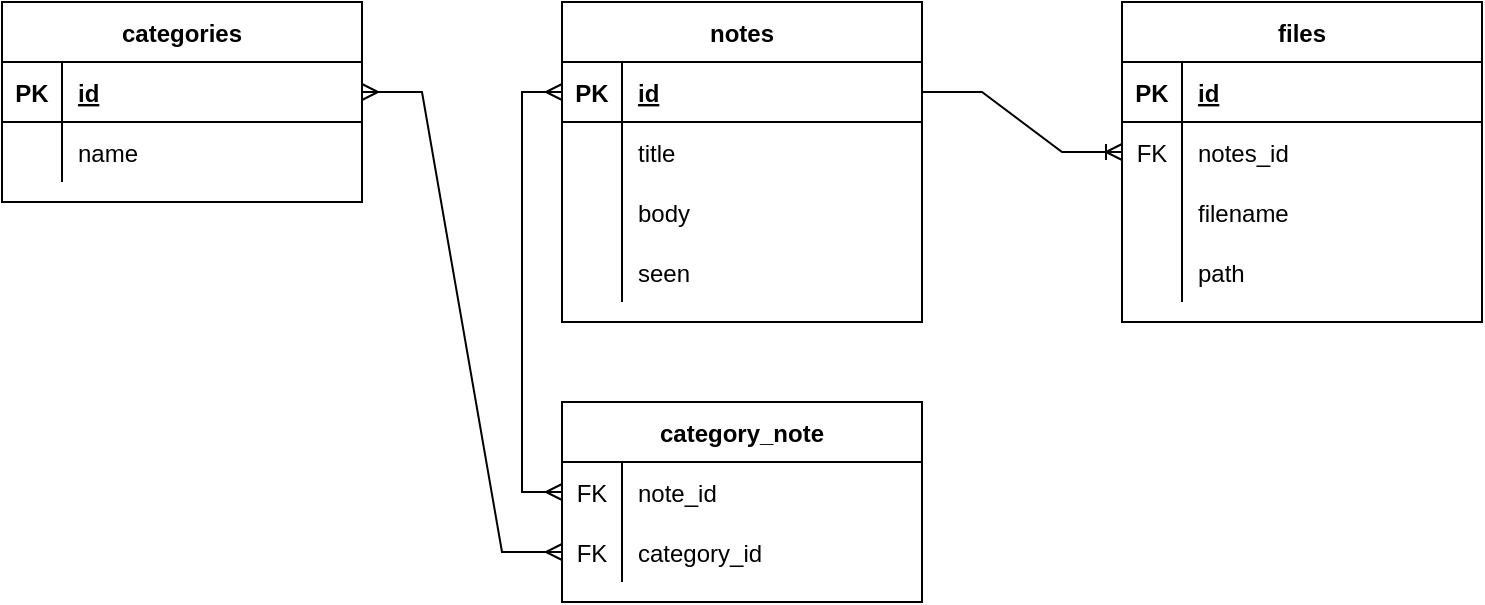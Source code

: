 <mxfile version="20.3.0" type="device"><diagram id="J861xSmfWk6Hrsf6B86w" name="Page-1"><mxGraphModel dx="868" dy="593" grid="1" gridSize="10" guides="1" tooltips="1" connect="1" arrows="1" fold="1" page="1" pageScale="1" pageWidth="850" pageHeight="1100" math="0" shadow="0"><root><mxCell id="0"/><mxCell id="1" parent="0"/><mxCell id="0yw4f_l_Mt99B7vCdK7P-1" value="notes" style="shape=table;startSize=30;container=1;collapsible=1;childLayout=tableLayout;fixedRows=1;rowLines=0;fontStyle=1;align=center;resizeLast=1;" vertex="1" parent="1"><mxGeometry x="320" y="40" width="180" height="160" as="geometry"/></mxCell><mxCell id="0yw4f_l_Mt99B7vCdK7P-2" value="" style="shape=tableRow;horizontal=0;startSize=0;swimlaneHead=0;swimlaneBody=0;fillColor=none;collapsible=0;dropTarget=0;points=[[0,0.5],[1,0.5]];portConstraint=eastwest;top=0;left=0;right=0;bottom=1;" vertex="1" parent="0yw4f_l_Mt99B7vCdK7P-1"><mxGeometry y="30" width="180" height="30" as="geometry"/></mxCell><mxCell id="0yw4f_l_Mt99B7vCdK7P-3" value="PK" style="shape=partialRectangle;connectable=0;fillColor=none;top=0;left=0;bottom=0;right=0;fontStyle=1;overflow=hidden;" vertex="1" parent="0yw4f_l_Mt99B7vCdK7P-2"><mxGeometry width="30" height="30" as="geometry"><mxRectangle width="30" height="30" as="alternateBounds"/></mxGeometry></mxCell><mxCell id="0yw4f_l_Mt99B7vCdK7P-4" value="id" style="shape=partialRectangle;connectable=0;fillColor=none;top=0;left=0;bottom=0;right=0;align=left;spacingLeft=6;fontStyle=5;overflow=hidden;" vertex="1" parent="0yw4f_l_Mt99B7vCdK7P-2"><mxGeometry x="30" width="150" height="30" as="geometry"><mxRectangle width="150" height="30" as="alternateBounds"/></mxGeometry></mxCell><mxCell id="0yw4f_l_Mt99B7vCdK7P-5" value="" style="shape=tableRow;horizontal=0;startSize=0;swimlaneHead=0;swimlaneBody=0;fillColor=none;collapsible=0;dropTarget=0;points=[[0,0.5],[1,0.5]];portConstraint=eastwest;top=0;left=0;right=0;bottom=0;" vertex="1" parent="0yw4f_l_Mt99B7vCdK7P-1"><mxGeometry y="60" width="180" height="30" as="geometry"/></mxCell><mxCell id="0yw4f_l_Mt99B7vCdK7P-6" value="" style="shape=partialRectangle;connectable=0;fillColor=none;top=0;left=0;bottom=0;right=0;editable=1;overflow=hidden;" vertex="1" parent="0yw4f_l_Mt99B7vCdK7P-5"><mxGeometry width="30" height="30" as="geometry"><mxRectangle width="30" height="30" as="alternateBounds"/></mxGeometry></mxCell><mxCell id="0yw4f_l_Mt99B7vCdK7P-7" value="title" style="shape=partialRectangle;connectable=0;fillColor=none;top=0;left=0;bottom=0;right=0;align=left;spacingLeft=6;overflow=hidden;" vertex="1" parent="0yw4f_l_Mt99B7vCdK7P-5"><mxGeometry x="30" width="150" height="30" as="geometry"><mxRectangle width="150" height="30" as="alternateBounds"/></mxGeometry></mxCell><mxCell id="0yw4f_l_Mt99B7vCdK7P-8" value="" style="shape=tableRow;horizontal=0;startSize=0;swimlaneHead=0;swimlaneBody=0;fillColor=none;collapsible=0;dropTarget=0;points=[[0,0.5],[1,0.5]];portConstraint=eastwest;top=0;left=0;right=0;bottom=0;" vertex="1" parent="0yw4f_l_Mt99B7vCdK7P-1"><mxGeometry y="90" width="180" height="30" as="geometry"/></mxCell><mxCell id="0yw4f_l_Mt99B7vCdK7P-9" value="" style="shape=partialRectangle;connectable=0;fillColor=none;top=0;left=0;bottom=0;right=0;editable=1;overflow=hidden;" vertex="1" parent="0yw4f_l_Mt99B7vCdK7P-8"><mxGeometry width="30" height="30" as="geometry"><mxRectangle width="30" height="30" as="alternateBounds"/></mxGeometry></mxCell><mxCell id="0yw4f_l_Mt99B7vCdK7P-10" value="body" style="shape=partialRectangle;connectable=0;fillColor=none;top=0;left=0;bottom=0;right=0;align=left;spacingLeft=6;overflow=hidden;" vertex="1" parent="0yw4f_l_Mt99B7vCdK7P-8"><mxGeometry x="30" width="150" height="30" as="geometry"><mxRectangle width="150" height="30" as="alternateBounds"/></mxGeometry></mxCell><mxCell id="0yw4f_l_Mt99B7vCdK7P-11" value="" style="shape=tableRow;horizontal=0;startSize=0;swimlaneHead=0;swimlaneBody=0;fillColor=none;collapsible=0;dropTarget=0;points=[[0,0.5],[1,0.5]];portConstraint=eastwest;top=0;left=0;right=0;bottom=0;" vertex="1" parent="0yw4f_l_Mt99B7vCdK7P-1"><mxGeometry y="120" width="180" height="30" as="geometry"/></mxCell><mxCell id="0yw4f_l_Mt99B7vCdK7P-12" value="" style="shape=partialRectangle;connectable=0;fillColor=none;top=0;left=0;bottom=0;right=0;editable=1;overflow=hidden;" vertex="1" parent="0yw4f_l_Mt99B7vCdK7P-11"><mxGeometry width="30" height="30" as="geometry"><mxRectangle width="30" height="30" as="alternateBounds"/></mxGeometry></mxCell><mxCell id="0yw4f_l_Mt99B7vCdK7P-13" value="seen" style="shape=partialRectangle;connectable=0;fillColor=none;top=0;left=0;bottom=0;right=0;align=left;spacingLeft=6;overflow=hidden;" vertex="1" parent="0yw4f_l_Mt99B7vCdK7P-11"><mxGeometry x="30" width="150" height="30" as="geometry"><mxRectangle width="150" height="30" as="alternateBounds"/></mxGeometry></mxCell><mxCell id="0yw4f_l_Mt99B7vCdK7P-40" value="files" style="shape=table;startSize=30;container=1;collapsible=1;childLayout=tableLayout;fixedRows=1;rowLines=0;fontStyle=1;align=center;resizeLast=1;" vertex="1" parent="1"><mxGeometry x="600" y="40" width="180" height="160" as="geometry"/></mxCell><mxCell id="0yw4f_l_Mt99B7vCdK7P-41" value="" style="shape=tableRow;horizontal=0;startSize=0;swimlaneHead=0;swimlaneBody=0;fillColor=none;collapsible=0;dropTarget=0;points=[[0,0.5],[1,0.5]];portConstraint=eastwest;top=0;left=0;right=0;bottom=1;" vertex="1" parent="0yw4f_l_Mt99B7vCdK7P-40"><mxGeometry y="30" width="180" height="30" as="geometry"/></mxCell><mxCell id="0yw4f_l_Mt99B7vCdK7P-42" value="PK" style="shape=partialRectangle;connectable=0;fillColor=none;top=0;left=0;bottom=0;right=0;fontStyle=1;overflow=hidden;" vertex="1" parent="0yw4f_l_Mt99B7vCdK7P-41"><mxGeometry width="30" height="30" as="geometry"><mxRectangle width="30" height="30" as="alternateBounds"/></mxGeometry></mxCell><mxCell id="0yw4f_l_Mt99B7vCdK7P-43" value="id" style="shape=partialRectangle;connectable=0;fillColor=none;top=0;left=0;bottom=0;right=0;align=left;spacingLeft=6;fontStyle=5;overflow=hidden;" vertex="1" parent="0yw4f_l_Mt99B7vCdK7P-41"><mxGeometry x="30" width="150" height="30" as="geometry"><mxRectangle width="150" height="30" as="alternateBounds"/></mxGeometry></mxCell><mxCell id="0yw4f_l_Mt99B7vCdK7P-53" value="" style="shape=tableRow;horizontal=0;startSize=0;swimlaneHead=0;swimlaneBody=0;fillColor=none;collapsible=0;dropTarget=0;points=[[0,0.5],[1,0.5]];portConstraint=eastwest;top=0;left=0;right=0;bottom=0;" vertex="1" parent="0yw4f_l_Mt99B7vCdK7P-40"><mxGeometry y="60" width="180" height="30" as="geometry"/></mxCell><mxCell id="0yw4f_l_Mt99B7vCdK7P-54" value="FK" style="shape=partialRectangle;connectable=0;fillColor=none;top=0;left=0;bottom=0;right=0;fontStyle=0;overflow=hidden;" vertex="1" parent="0yw4f_l_Mt99B7vCdK7P-53"><mxGeometry width="30" height="30" as="geometry"><mxRectangle width="30" height="30" as="alternateBounds"/></mxGeometry></mxCell><mxCell id="0yw4f_l_Mt99B7vCdK7P-55" value="notes_id" style="shape=partialRectangle;connectable=0;fillColor=none;top=0;left=0;bottom=0;right=0;align=left;spacingLeft=6;fontStyle=0;overflow=hidden;" vertex="1" parent="0yw4f_l_Mt99B7vCdK7P-53"><mxGeometry x="30" width="150" height="30" as="geometry"><mxRectangle width="150" height="30" as="alternateBounds"/></mxGeometry></mxCell><mxCell id="0yw4f_l_Mt99B7vCdK7P-44" value="" style="shape=tableRow;horizontal=0;startSize=0;swimlaneHead=0;swimlaneBody=0;fillColor=none;collapsible=0;dropTarget=0;points=[[0,0.5],[1,0.5]];portConstraint=eastwest;top=0;left=0;right=0;bottom=0;" vertex="1" parent="0yw4f_l_Mt99B7vCdK7P-40"><mxGeometry y="90" width="180" height="30" as="geometry"/></mxCell><mxCell id="0yw4f_l_Mt99B7vCdK7P-45" value="" style="shape=partialRectangle;connectable=0;fillColor=none;top=0;left=0;bottom=0;right=0;editable=1;overflow=hidden;" vertex="1" parent="0yw4f_l_Mt99B7vCdK7P-44"><mxGeometry width="30" height="30" as="geometry"><mxRectangle width="30" height="30" as="alternateBounds"/></mxGeometry></mxCell><mxCell id="0yw4f_l_Mt99B7vCdK7P-46" value="filename" style="shape=partialRectangle;connectable=0;fillColor=none;top=0;left=0;bottom=0;right=0;align=left;spacingLeft=6;overflow=hidden;" vertex="1" parent="0yw4f_l_Mt99B7vCdK7P-44"><mxGeometry x="30" width="150" height="30" as="geometry"><mxRectangle width="150" height="30" as="alternateBounds"/></mxGeometry></mxCell><mxCell id="0yw4f_l_Mt99B7vCdK7P-47" value="" style="shape=tableRow;horizontal=0;startSize=0;swimlaneHead=0;swimlaneBody=0;fillColor=none;collapsible=0;dropTarget=0;points=[[0,0.5],[1,0.5]];portConstraint=eastwest;top=0;left=0;right=0;bottom=0;" vertex="1" parent="0yw4f_l_Mt99B7vCdK7P-40"><mxGeometry y="120" width="180" height="30" as="geometry"/></mxCell><mxCell id="0yw4f_l_Mt99B7vCdK7P-48" value="" style="shape=partialRectangle;connectable=0;fillColor=none;top=0;left=0;bottom=0;right=0;editable=1;overflow=hidden;" vertex="1" parent="0yw4f_l_Mt99B7vCdK7P-47"><mxGeometry width="30" height="30" as="geometry"><mxRectangle width="30" height="30" as="alternateBounds"/></mxGeometry></mxCell><mxCell id="0yw4f_l_Mt99B7vCdK7P-49" value="path" style="shape=partialRectangle;connectable=0;fillColor=none;top=0;left=0;bottom=0;right=0;align=left;spacingLeft=6;overflow=hidden;" vertex="1" parent="0yw4f_l_Mt99B7vCdK7P-47"><mxGeometry x="30" width="150" height="30" as="geometry"><mxRectangle width="150" height="30" as="alternateBounds"/></mxGeometry></mxCell><mxCell id="0yw4f_l_Mt99B7vCdK7P-59" value="categories" style="shape=table;startSize=30;container=1;collapsible=1;childLayout=tableLayout;fixedRows=1;rowLines=0;fontStyle=1;align=center;resizeLast=1;" vertex="1" parent="1"><mxGeometry x="40" y="40" width="180" height="100" as="geometry"/></mxCell><mxCell id="0yw4f_l_Mt99B7vCdK7P-60" value="" style="shape=tableRow;horizontal=0;startSize=0;swimlaneHead=0;swimlaneBody=0;fillColor=none;collapsible=0;dropTarget=0;points=[[0,0.5],[1,0.5]];portConstraint=eastwest;top=0;left=0;right=0;bottom=1;" vertex="1" parent="0yw4f_l_Mt99B7vCdK7P-59"><mxGeometry y="30" width="180" height="30" as="geometry"/></mxCell><mxCell id="0yw4f_l_Mt99B7vCdK7P-61" value="PK" style="shape=partialRectangle;connectable=0;fillColor=none;top=0;left=0;bottom=0;right=0;fontStyle=1;overflow=hidden;" vertex="1" parent="0yw4f_l_Mt99B7vCdK7P-60"><mxGeometry width="30" height="30" as="geometry"><mxRectangle width="30" height="30" as="alternateBounds"/></mxGeometry></mxCell><mxCell id="0yw4f_l_Mt99B7vCdK7P-62" value="id" style="shape=partialRectangle;connectable=0;fillColor=none;top=0;left=0;bottom=0;right=0;align=left;spacingLeft=6;fontStyle=5;overflow=hidden;" vertex="1" parent="0yw4f_l_Mt99B7vCdK7P-60"><mxGeometry x="30" width="150" height="30" as="geometry"><mxRectangle width="150" height="30" as="alternateBounds"/></mxGeometry></mxCell><mxCell id="0yw4f_l_Mt99B7vCdK7P-63" value="" style="shape=tableRow;horizontal=0;startSize=0;swimlaneHead=0;swimlaneBody=0;fillColor=none;collapsible=0;dropTarget=0;points=[[0,0.5],[1,0.5]];portConstraint=eastwest;top=0;left=0;right=0;bottom=0;" vertex="1" parent="0yw4f_l_Mt99B7vCdK7P-59"><mxGeometry y="60" width="180" height="30" as="geometry"/></mxCell><mxCell id="0yw4f_l_Mt99B7vCdK7P-64" value="" style="shape=partialRectangle;connectable=0;fillColor=none;top=0;left=0;bottom=0;right=0;editable=1;overflow=hidden;" vertex="1" parent="0yw4f_l_Mt99B7vCdK7P-63"><mxGeometry width="30" height="30" as="geometry"><mxRectangle width="30" height="30" as="alternateBounds"/></mxGeometry></mxCell><mxCell id="0yw4f_l_Mt99B7vCdK7P-65" value="name" style="shape=partialRectangle;connectable=0;fillColor=none;top=0;left=0;bottom=0;right=0;align=left;spacingLeft=6;overflow=hidden;" vertex="1" parent="0yw4f_l_Mt99B7vCdK7P-63"><mxGeometry x="30" width="150" height="30" as="geometry"><mxRectangle width="150" height="30" as="alternateBounds"/></mxGeometry></mxCell><mxCell id="0yw4f_l_Mt99B7vCdK7P-72" value="category_note" style="shape=table;startSize=30;container=1;collapsible=1;childLayout=tableLayout;fixedRows=1;rowLines=0;fontStyle=1;align=center;resizeLast=1;" vertex="1" parent="1"><mxGeometry x="320" y="240" width="180" height="100" as="geometry"/></mxCell><mxCell id="0yw4f_l_Mt99B7vCdK7P-85" value="" style="shape=tableRow;horizontal=0;startSize=0;swimlaneHead=0;swimlaneBody=0;fillColor=none;collapsible=0;dropTarget=0;points=[[0,0.5],[1,0.5]];portConstraint=eastwest;top=0;left=0;right=0;bottom=0;" vertex="1" parent="0yw4f_l_Mt99B7vCdK7P-72"><mxGeometry y="30" width="180" height="30" as="geometry"/></mxCell><mxCell id="0yw4f_l_Mt99B7vCdK7P-86" value="FK" style="shape=partialRectangle;connectable=0;fillColor=none;top=0;left=0;bottom=0;right=0;fontStyle=0;overflow=hidden;" vertex="1" parent="0yw4f_l_Mt99B7vCdK7P-85"><mxGeometry width="30" height="30" as="geometry"><mxRectangle width="30" height="30" as="alternateBounds"/></mxGeometry></mxCell><mxCell id="0yw4f_l_Mt99B7vCdK7P-87" value="note_id" style="shape=partialRectangle;connectable=0;fillColor=none;top=0;left=0;bottom=0;right=0;align=left;spacingLeft=6;fontStyle=0;overflow=hidden;" vertex="1" parent="0yw4f_l_Mt99B7vCdK7P-85"><mxGeometry x="30" width="150" height="30" as="geometry"><mxRectangle width="150" height="30" as="alternateBounds"/></mxGeometry></mxCell><mxCell id="0yw4f_l_Mt99B7vCdK7P-88" value="" style="shape=tableRow;horizontal=0;startSize=0;swimlaneHead=0;swimlaneBody=0;fillColor=none;collapsible=0;dropTarget=0;points=[[0,0.5],[1,0.5]];portConstraint=eastwest;top=0;left=0;right=0;bottom=0;" vertex="1" parent="0yw4f_l_Mt99B7vCdK7P-72"><mxGeometry y="60" width="180" height="30" as="geometry"/></mxCell><mxCell id="0yw4f_l_Mt99B7vCdK7P-89" value="FK" style="shape=partialRectangle;connectable=0;fillColor=none;top=0;left=0;bottom=0;right=0;fontStyle=0;overflow=hidden;" vertex="1" parent="0yw4f_l_Mt99B7vCdK7P-88"><mxGeometry width="30" height="30" as="geometry"><mxRectangle width="30" height="30" as="alternateBounds"/></mxGeometry></mxCell><mxCell id="0yw4f_l_Mt99B7vCdK7P-90" value="category_id" style="shape=partialRectangle;connectable=0;fillColor=none;top=0;left=0;bottom=0;right=0;align=left;spacingLeft=6;fontStyle=0;overflow=hidden;" vertex="1" parent="0yw4f_l_Mt99B7vCdK7P-88"><mxGeometry x="30" width="150" height="30" as="geometry"><mxRectangle width="150" height="30" as="alternateBounds"/></mxGeometry></mxCell><mxCell id="0yw4f_l_Mt99B7vCdK7P-91" value="" style="edgeStyle=entityRelationEdgeStyle;fontSize=12;html=1;endArrow=ERoneToMany;rounded=0;" edge="1" parent="1" source="0yw4f_l_Mt99B7vCdK7P-2" target="0yw4f_l_Mt99B7vCdK7P-53"><mxGeometry width="100" height="100" relative="1" as="geometry"><mxPoint x="570" y="310" as="sourcePoint"/><mxPoint x="570" y="170" as="targetPoint"/></mxGeometry></mxCell><mxCell id="0yw4f_l_Mt99B7vCdK7P-92" value="" style="edgeStyle=entityRelationEdgeStyle;fontSize=12;html=1;endArrow=ERmany;startArrow=ERmany;rounded=0;" edge="1" parent="1" source="0yw4f_l_Mt99B7vCdK7P-60" target="0yw4f_l_Mt99B7vCdK7P-88"><mxGeometry width="100" height="100" relative="1" as="geometry"><mxPoint x="70" y="420" as="sourcePoint"/><mxPoint x="170" y="320" as="targetPoint"/></mxGeometry></mxCell><mxCell id="0yw4f_l_Mt99B7vCdK7P-94" value="" style="edgeStyle=elbowEdgeStyle;fontSize=12;html=1;endArrow=ERmany;startArrow=ERmany;rounded=0;entryX=0;entryY=0.5;entryDx=0;entryDy=0;exitX=0;exitY=0.5;exitDx=0;exitDy=0;" edge="1" parent="1" source="0yw4f_l_Mt99B7vCdK7P-85" target="0yw4f_l_Mt99B7vCdK7P-2"><mxGeometry width="100" height="100" relative="1" as="geometry"><mxPoint x="140" y="440" as="sourcePoint"/><mxPoint x="240" y="340" as="targetPoint"/><Array as="points"><mxPoint x="300" y="180"/></Array></mxGeometry></mxCell></root></mxGraphModel></diagram></mxfile>